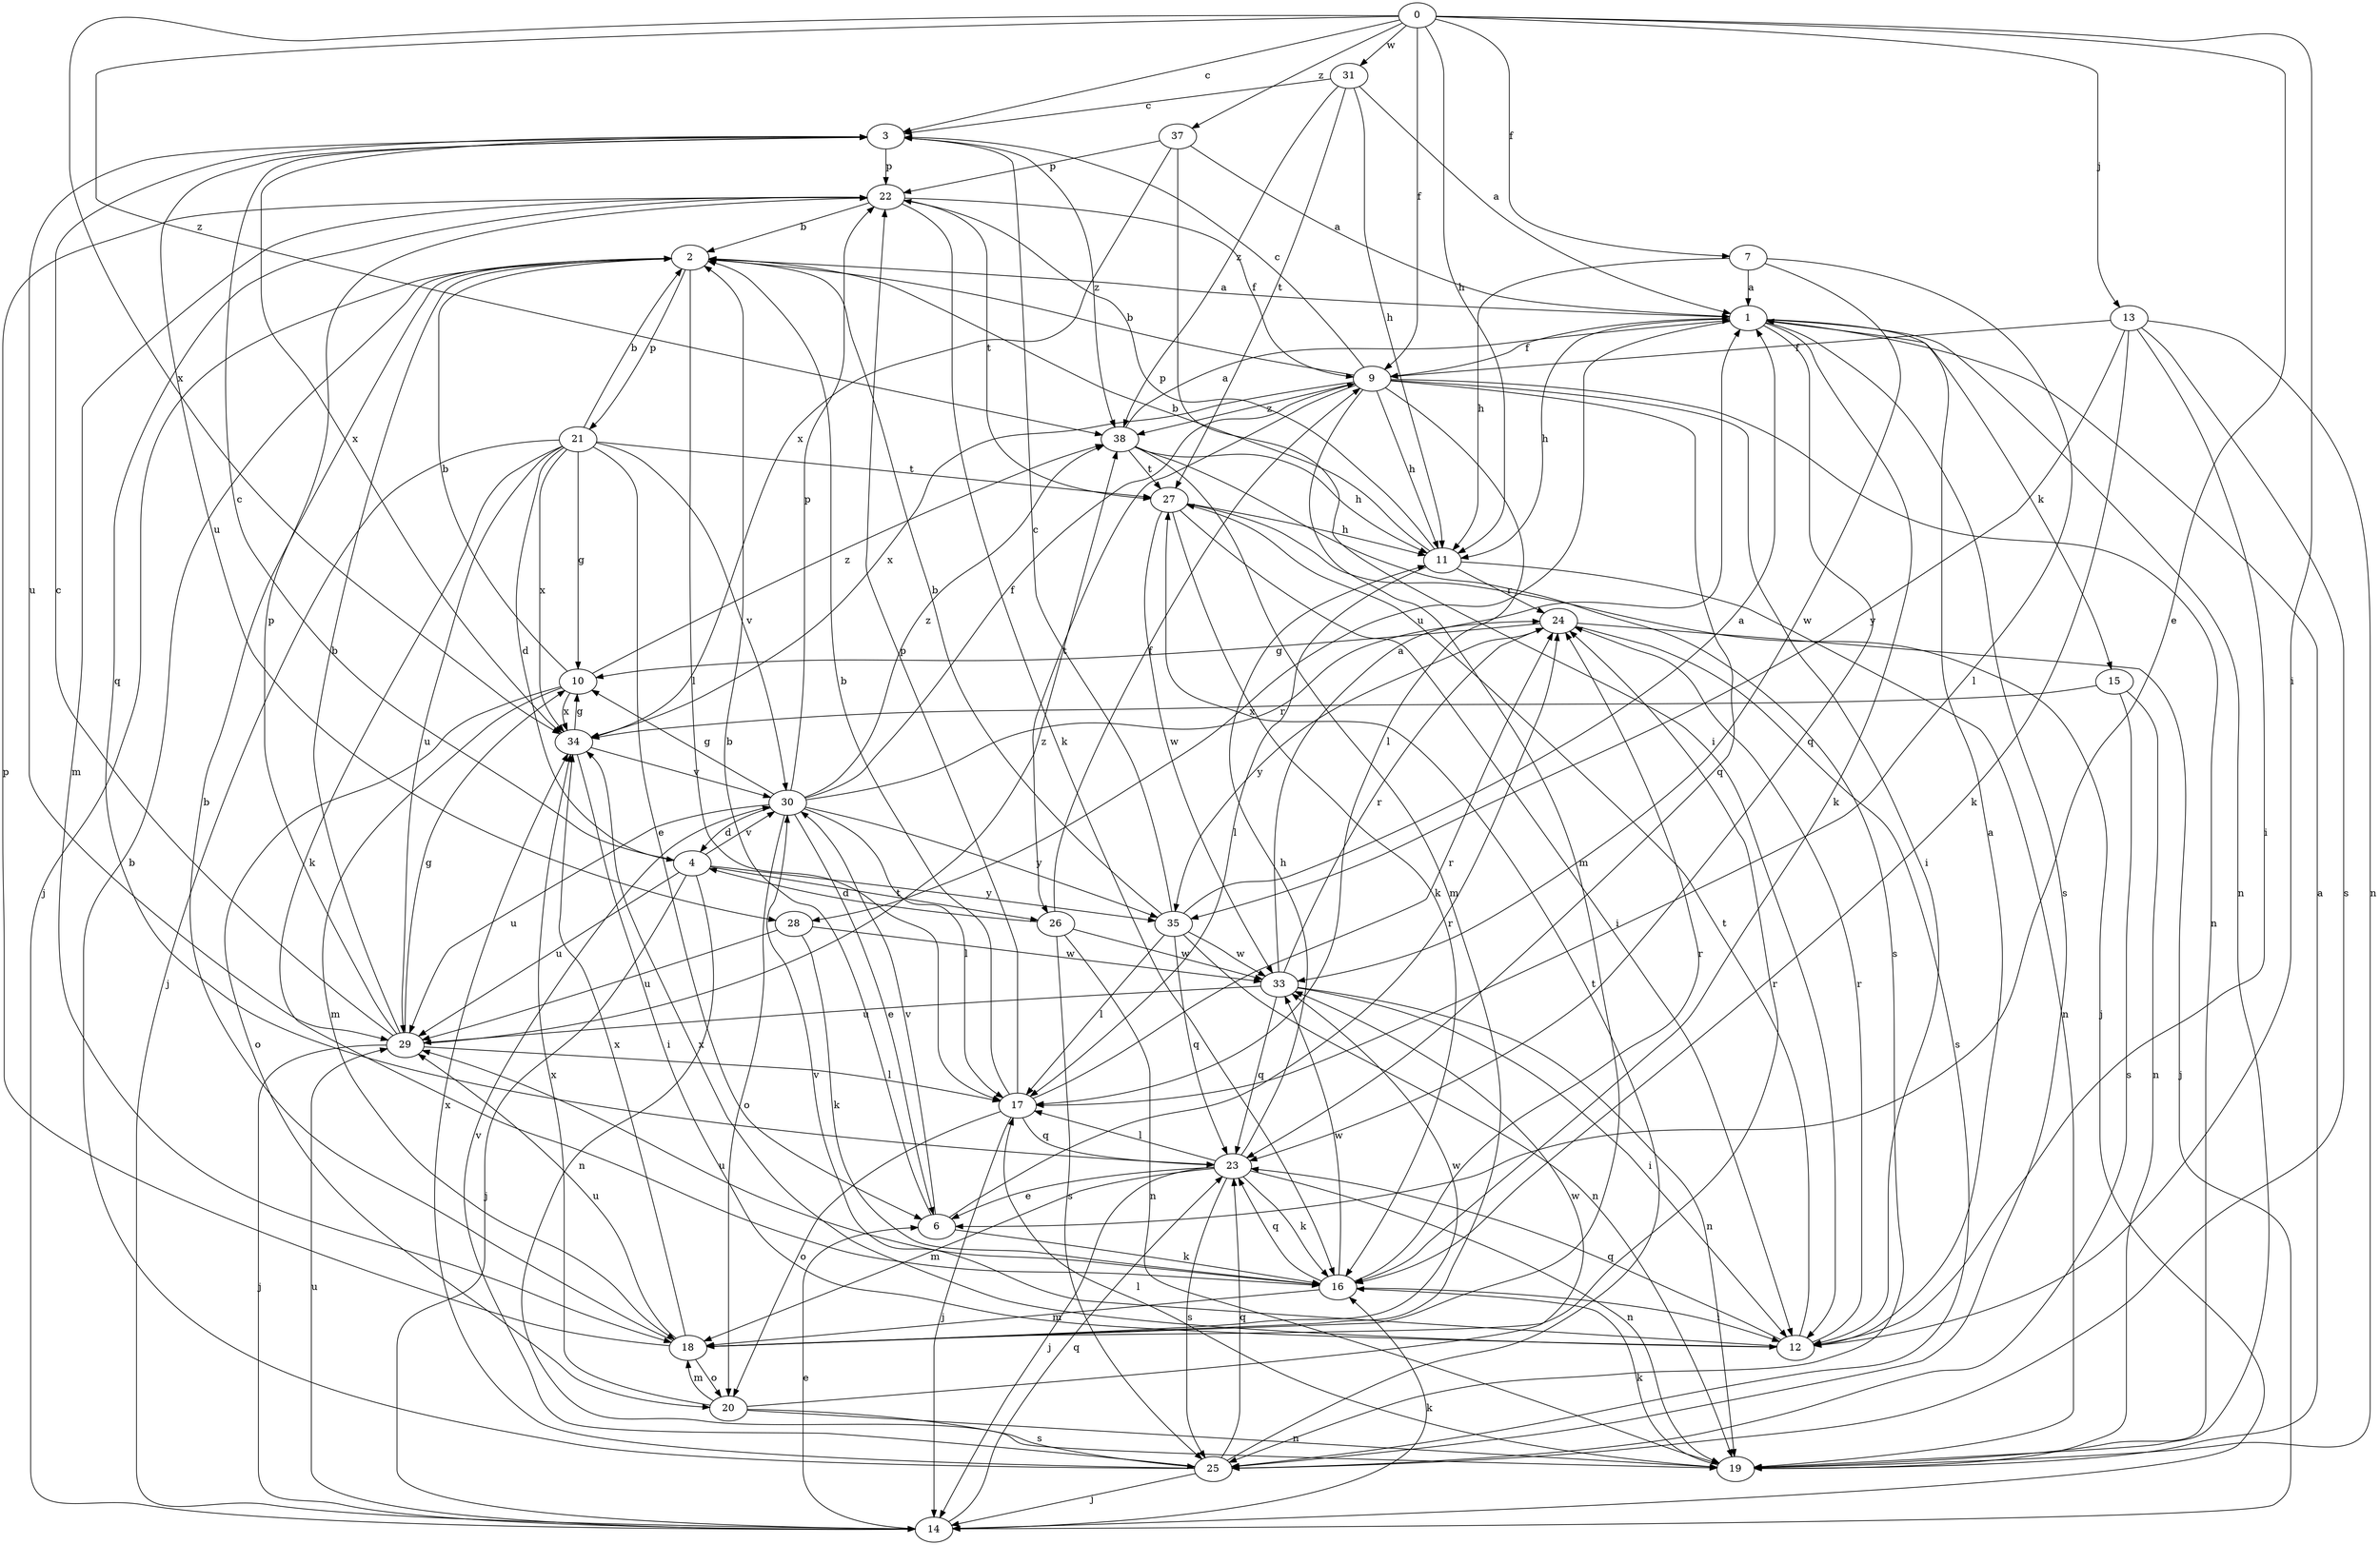 strict digraph  {
0;
1;
2;
3;
4;
6;
7;
9;
10;
11;
12;
13;
14;
15;
16;
17;
18;
19;
20;
21;
22;
23;
24;
25;
26;
27;
28;
29;
30;
31;
33;
34;
35;
37;
38;
0 -> 3  [label=c];
0 -> 6  [label=e];
0 -> 7  [label=f];
0 -> 9  [label=f];
0 -> 11  [label=h];
0 -> 12  [label=i];
0 -> 13  [label=j];
0 -> 31  [label=w];
0 -> 34  [label=x];
0 -> 37  [label=z];
0 -> 38  [label=z];
1 -> 9  [label=f];
1 -> 11  [label=h];
1 -> 15  [label=k];
1 -> 16  [label=k];
1 -> 19  [label=n];
1 -> 23  [label=q];
1 -> 25  [label=s];
1 -> 28  [label=u];
2 -> 1  [label=a];
2 -> 14  [label=j];
2 -> 17  [label=l];
2 -> 21  [label=p];
3 -> 22  [label=p];
3 -> 28  [label=u];
3 -> 29  [label=u];
3 -> 34  [label=x];
3 -> 38  [label=z];
4 -> 3  [label=c];
4 -> 14  [label=j];
4 -> 19  [label=n];
4 -> 26  [label=t];
4 -> 29  [label=u];
4 -> 30  [label=v];
4 -> 35  [label=y];
6 -> 2  [label=b];
6 -> 16  [label=k];
6 -> 24  [label=r];
6 -> 30  [label=v];
7 -> 1  [label=a];
7 -> 11  [label=h];
7 -> 17  [label=l];
7 -> 33  [label=w];
9 -> 2  [label=b];
9 -> 3  [label=c];
9 -> 11  [label=h];
9 -> 12  [label=i];
9 -> 17  [label=l];
9 -> 18  [label=m];
9 -> 19  [label=n];
9 -> 23  [label=q];
9 -> 26  [label=t];
9 -> 34  [label=x];
9 -> 38  [label=z];
10 -> 2  [label=b];
10 -> 18  [label=m];
10 -> 20  [label=o];
10 -> 34  [label=x];
10 -> 38  [label=z];
11 -> 2  [label=b];
11 -> 17  [label=l];
11 -> 19  [label=n];
11 -> 22  [label=p];
11 -> 24  [label=r];
12 -> 1  [label=a];
12 -> 23  [label=q];
12 -> 24  [label=r];
12 -> 27  [label=t];
12 -> 30  [label=v];
12 -> 34  [label=x];
13 -> 9  [label=f];
13 -> 12  [label=i];
13 -> 16  [label=k];
13 -> 19  [label=n];
13 -> 25  [label=s];
13 -> 35  [label=y];
14 -> 6  [label=e];
14 -> 16  [label=k];
14 -> 23  [label=q];
14 -> 29  [label=u];
15 -> 19  [label=n];
15 -> 25  [label=s];
15 -> 34  [label=x];
16 -> 12  [label=i];
16 -> 18  [label=m];
16 -> 23  [label=q];
16 -> 24  [label=r];
16 -> 29  [label=u];
16 -> 33  [label=w];
17 -> 2  [label=b];
17 -> 14  [label=j];
17 -> 20  [label=o];
17 -> 22  [label=p];
17 -> 23  [label=q];
17 -> 24  [label=r];
18 -> 2  [label=b];
18 -> 20  [label=o];
18 -> 22  [label=p];
18 -> 24  [label=r];
18 -> 29  [label=u];
18 -> 33  [label=w];
18 -> 34  [label=x];
19 -> 1  [label=a];
19 -> 16  [label=k];
19 -> 17  [label=l];
20 -> 18  [label=m];
20 -> 19  [label=n];
20 -> 25  [label=s];
20 -> 33  [label=w];
20 -> 34  [label=x];
21 -> 2  [label=b];
21 -> 4  [label=d];
21 -> 6  [label=e];
21 -> 10  [label=g];
21 -> 14  [label=j];
21 -> 16  [label=k];
21 -> 27  [label=t];
21 -> 29  [label=u];
21 -> 30  [label=v];
21 -> 34  [label=x];
22 -> 2  [label=b];
22 -> 9  [label=f];
22 -> 16  [label=k];
22 -> 18  [label=m];
22 -> 23  [label=q];
22 -> 27  [label=t];
23 -> 6  [label=e];
23 -> 11  [label=h];
23 -> 14  [label=j];
23 -> 16  [label=k];
23 -> 17  [label=l];
23 -> 18  [label=m];
23 -> 19  [label=n];
23 -> 25  [label=s];
24 -> 10  [label=g];
24 -> 14  [label=j];
24 -> 25  [label=s];
24 -> 35  [label=y];
25 -> 2  [label=b];
25 -> 14  [label=j];
25 -> 23  [label=q];
25 -> 27  [label=t];
25 -> 30  [label=v];
25 -> 34  [label=x];
26 -> 4  [label=d];
26 -> 9  [label=f];
26 -> 19  [label=n];
26 -> 25  [label=s];
26 -> 33  [label=w];
27 -> 11  [label=h];
27 -> 12  [label=i];
27 -> 14  [label=j];
27 -> 16  [label=k];
27 -> 33  [label=w];
28 -> 16  [label=k];
28 -> 29  [label=u];
28 -> 33  [label=w];
29 -> 2  [label=b];
29 -> 3  [label=c];
29 -> 10  [label=g];
29 -> 14  [label=j];
29 -> 17  [label=l];
29 -> 22  [label=p];
29 -> 38  [label=z];
30 -> 4  [label=d];
30 -> 6  [label=e];
30 -> 9  [label=f];
30 -> 10  [label=g];
30 -> 17  [label=l];
30 -> 20  [label=o];
30 -> 22  [label=p];
30 -> 24  [label=r];
30 -> 29  [label=u];
30 -> 35  [label=y];
30 -> 38  [label=z];
31 -> 1  [label=a];
31 -> 3  [label=c];
31 -> 11  [label=h];
31 -> 27  [label=t];
31 -> 38  [label=z];
33 -> 1  [label=a];
33 -> 12  [label=i];
33 -> 19  [label=n];
33 -> 23  [label=q];
33 -> 24  [label=r];
33 -> 29  [label=u];
34 -> 10  [label=g];
34 -> 12  [label=i];
34 -> 30  [label=v];
35 -> 1  [label=a];
35 -> 2  [label=b];
35 -> 3  [label=c];
35 -> 17  [label=l];
35 -> 19  [label=n];
35 -> 23  [label=q];
35 -> 33  [label=w];
37 -> 1  [label=a];
37 -> 12  [label=i];
37 -> 22  [label=p];
37 -> 34  [label=x];
38 -> 1  [label=a];
38 -> 11  [label=h];
38 -> 18  [label=m];
38 -> 25  [label=s];
38 -> 27  [label=t];
}
